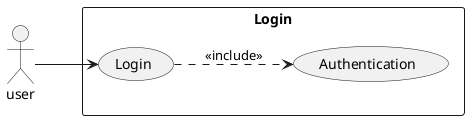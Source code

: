 @startuml
left to right direction
actor "user" as user
rectangle Login {
usecase "Login" as log
Usecase "Authentication" as auth
}

user --> log
log ..> auth : <<include>>
@enduml